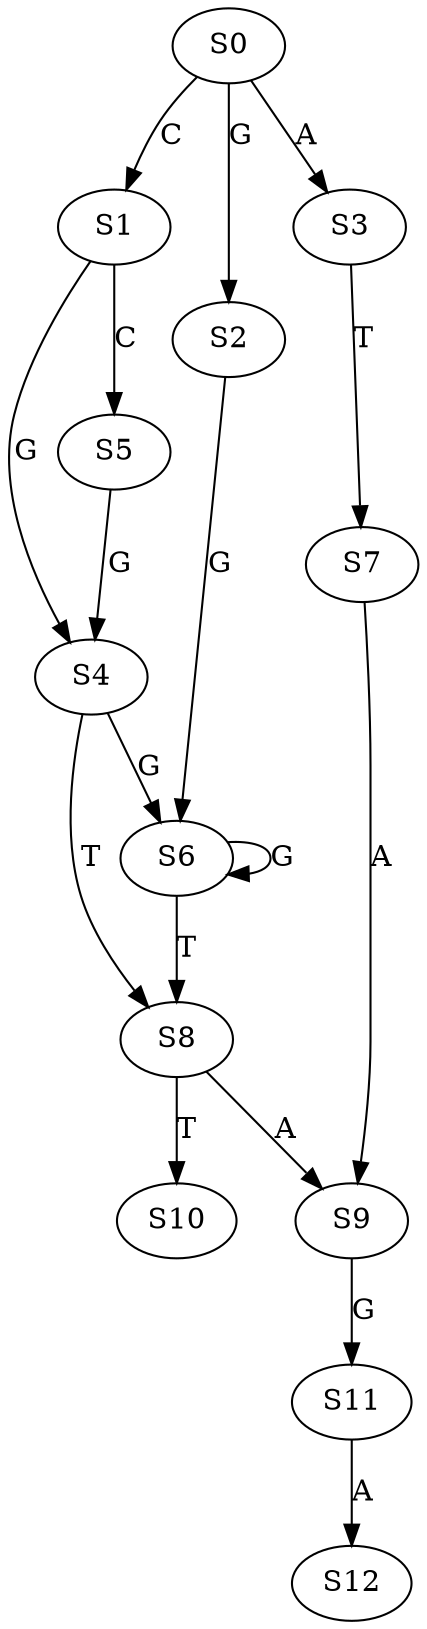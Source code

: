 strict digraph  {
	S0 -> S1 [ label = C ];
	S0 -> S2 [ label = G ];
	S0 -> S3 [ label = A ];
	S1 -> S4 [ label = G ];
	S1 -> S5 [ label = C ];
	S2 -> S6 [ label = G ];
	S3 -> S7 [ label = T ];
	S4 -> S6 [ label = G ];
	S4 -> S8 [ label = T ];
	S5 -> S4 [ label = G ];
	S6 -> S8 [ label = T ];
	S6 -> S6 [ label = G ];
	S7 -> S9 [ label = A ];
	S8 -> S10 [ label = T ];
	S8 -> S9 [ label = A ];
	S9 -> S11 [ label = G ];
	S11 -> S12 [ label = A ];
}
